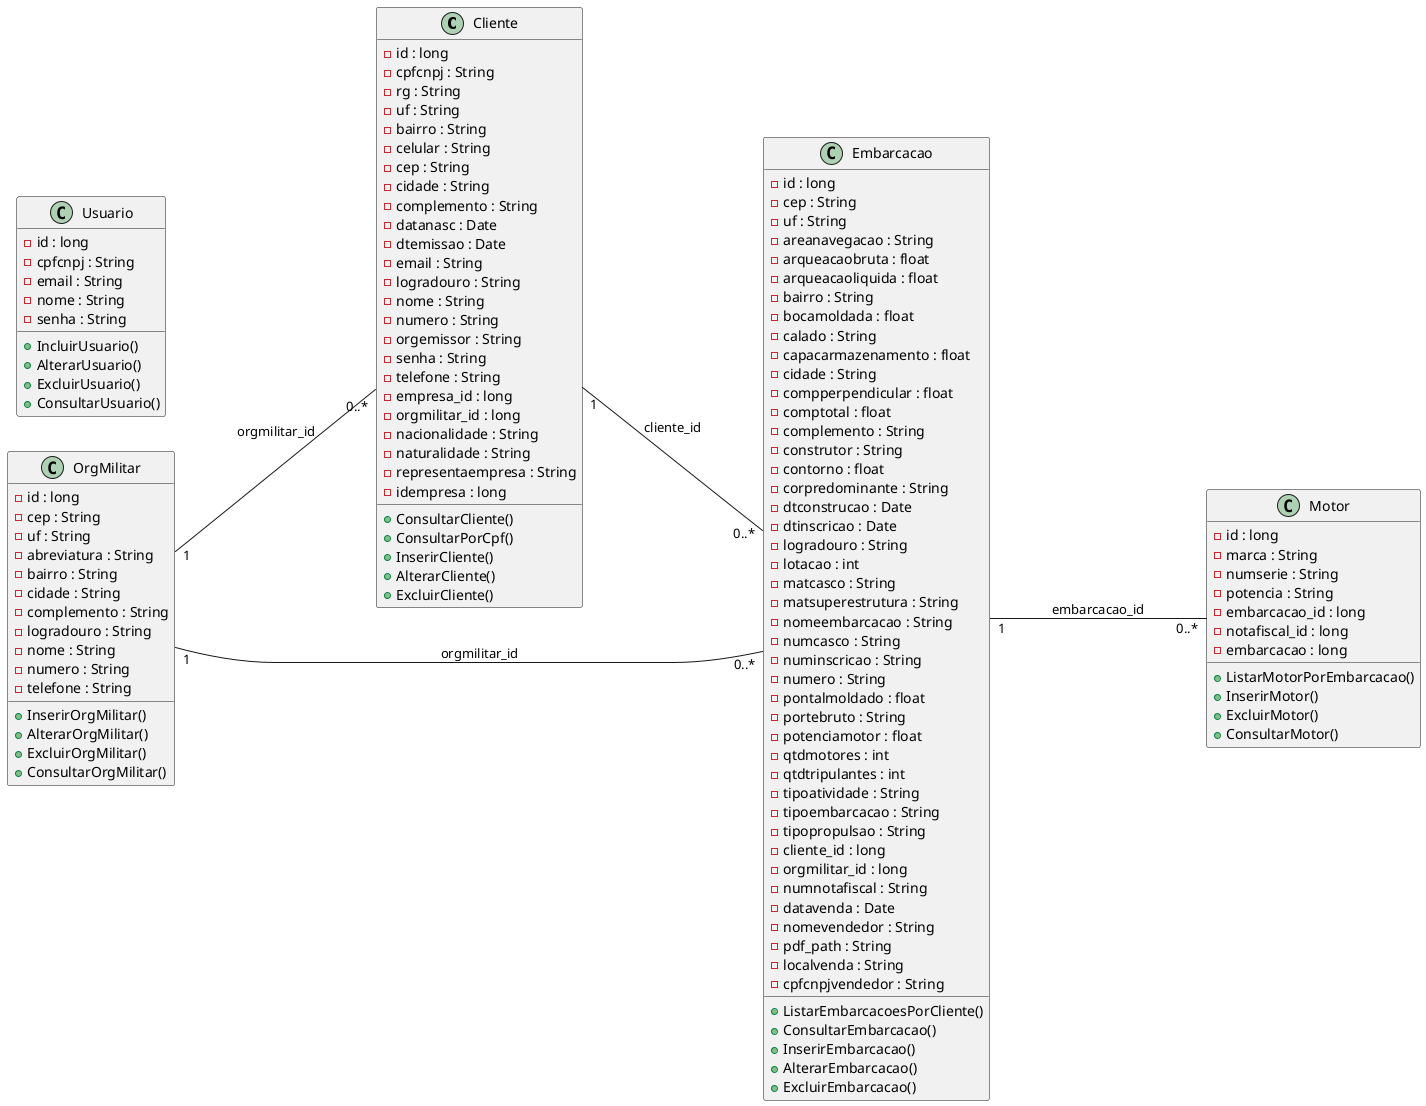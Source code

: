 @startuml
left to right direction

class Cliente {
    -id : long
    -cpfcnpj : String
    -rg : String
    -uf : String
    -bairro : String
    -celular : String
    -cep : String
    -cidade : String
    -complemento : String
    -datanasc : Date
    -dtemissao : Date
    -email : String
    -logradouro : String
    -nome : String
    -numero : String
    -orgemissor : String
    -senha : String
    -telefone : String
    -empresa_id : long
    -orgmilitar_id : long
    -nacionalidade : String
    -naturalidade : String
    -representaempresa : String
    -idempresa : long
    +ConsultarCliente()
    +ConsultarPorCpf()
    +InserirCliente()
    +AlterarCliente()
    +ExcluirCliente()
}

class Embarcacao {
    -id : long
    -cep : String
    -uf : String
    -areanavegacao : String
    -arqueacaobruta : float
    -arqueacaoliquida : float
    -bairro : String
    -bocamoldada : float
    -calado : String
    -capacarmazenamento : float
    -cidade : String
    -compperpendicular : float
    -comptotal : float
    -complemento : String
    -construtor : String
    -contorno : float
    -corpredominante : String
    -dtconstrucao : Date
    -dtinscricao : Date
    -logradouro : String
    -lotacao : int
    -matcasco : String
    -matsuperestrutura : String
    -nomeembarcacao : String
    -numcasco : String
    -numinscricao : String
    -numero : String
    -pontalmoldado : float
    -portebruto : String
    -potenciamotor : float
    -qtdmotores : int
    -qtdtripulantes : int
    -tipoatividade : String
    -tipoembarcacao : String
    -tipopropulsao : String
    -cliente_id : long
    -orgmilitar_id : long
    -numnotafiscal : String
    -datavenda : Date
    -nomevendedor : String
    -pdf_path : String
    -localvenda : String
    -cpfcnpjvendedor : String
    +ListarEmbarcacoesPorCliente()
    +ConsultarEmbarcacao()
    +InserirEmbarcacao()
    +AlterarEmbarcacao()
    +ExcluirEmbarcacao()

}

class Motor {
    -id : long
    -marca : String
    -numserie : String
    -potencia : String
    -embarcacao_id : long
    -notafiscal_id : long
    -embarcacao : long
    +ListarMotorPorEmbarcacao()
    +InserirMotor()
    +ExcluirMotor()
    +ConsultarMotor()
}

class OrgMilitar {
    -id : long
    -cep : String
    -uf : String
    -abreviatura : String
    -bairro : String
    -cidade : String
    -complemento : String
    -logradouro : String
    -nome : String
    -numero : String
    -telefone : String
    +InserirOrgMilitar()
    +AlterarOrgMilitar()
    +ExcluirOrgMilitar()
    +ConsultarOrgMilitar()
}

class Usuario {
    -id : long
    -cpfcnpj : String
    -email : String
    -nome : String
    -senha : String
    +IncluirUsuario()
    +AlterarUsuario()
    +ExcluirUsuario()
    +ConsultarUsuario()
}

Cliente "1" --- "0..*" Embarcacao : cliente_id
OrgMilitar "1" --- "0..*" Cliente : orgmilitar_id
OrgMilitar "1" --- "0..*" Embarcacao : orgmilitar_id
Embarcacao "1" --- "0..*" Motor : embarcacao_id


@enduml